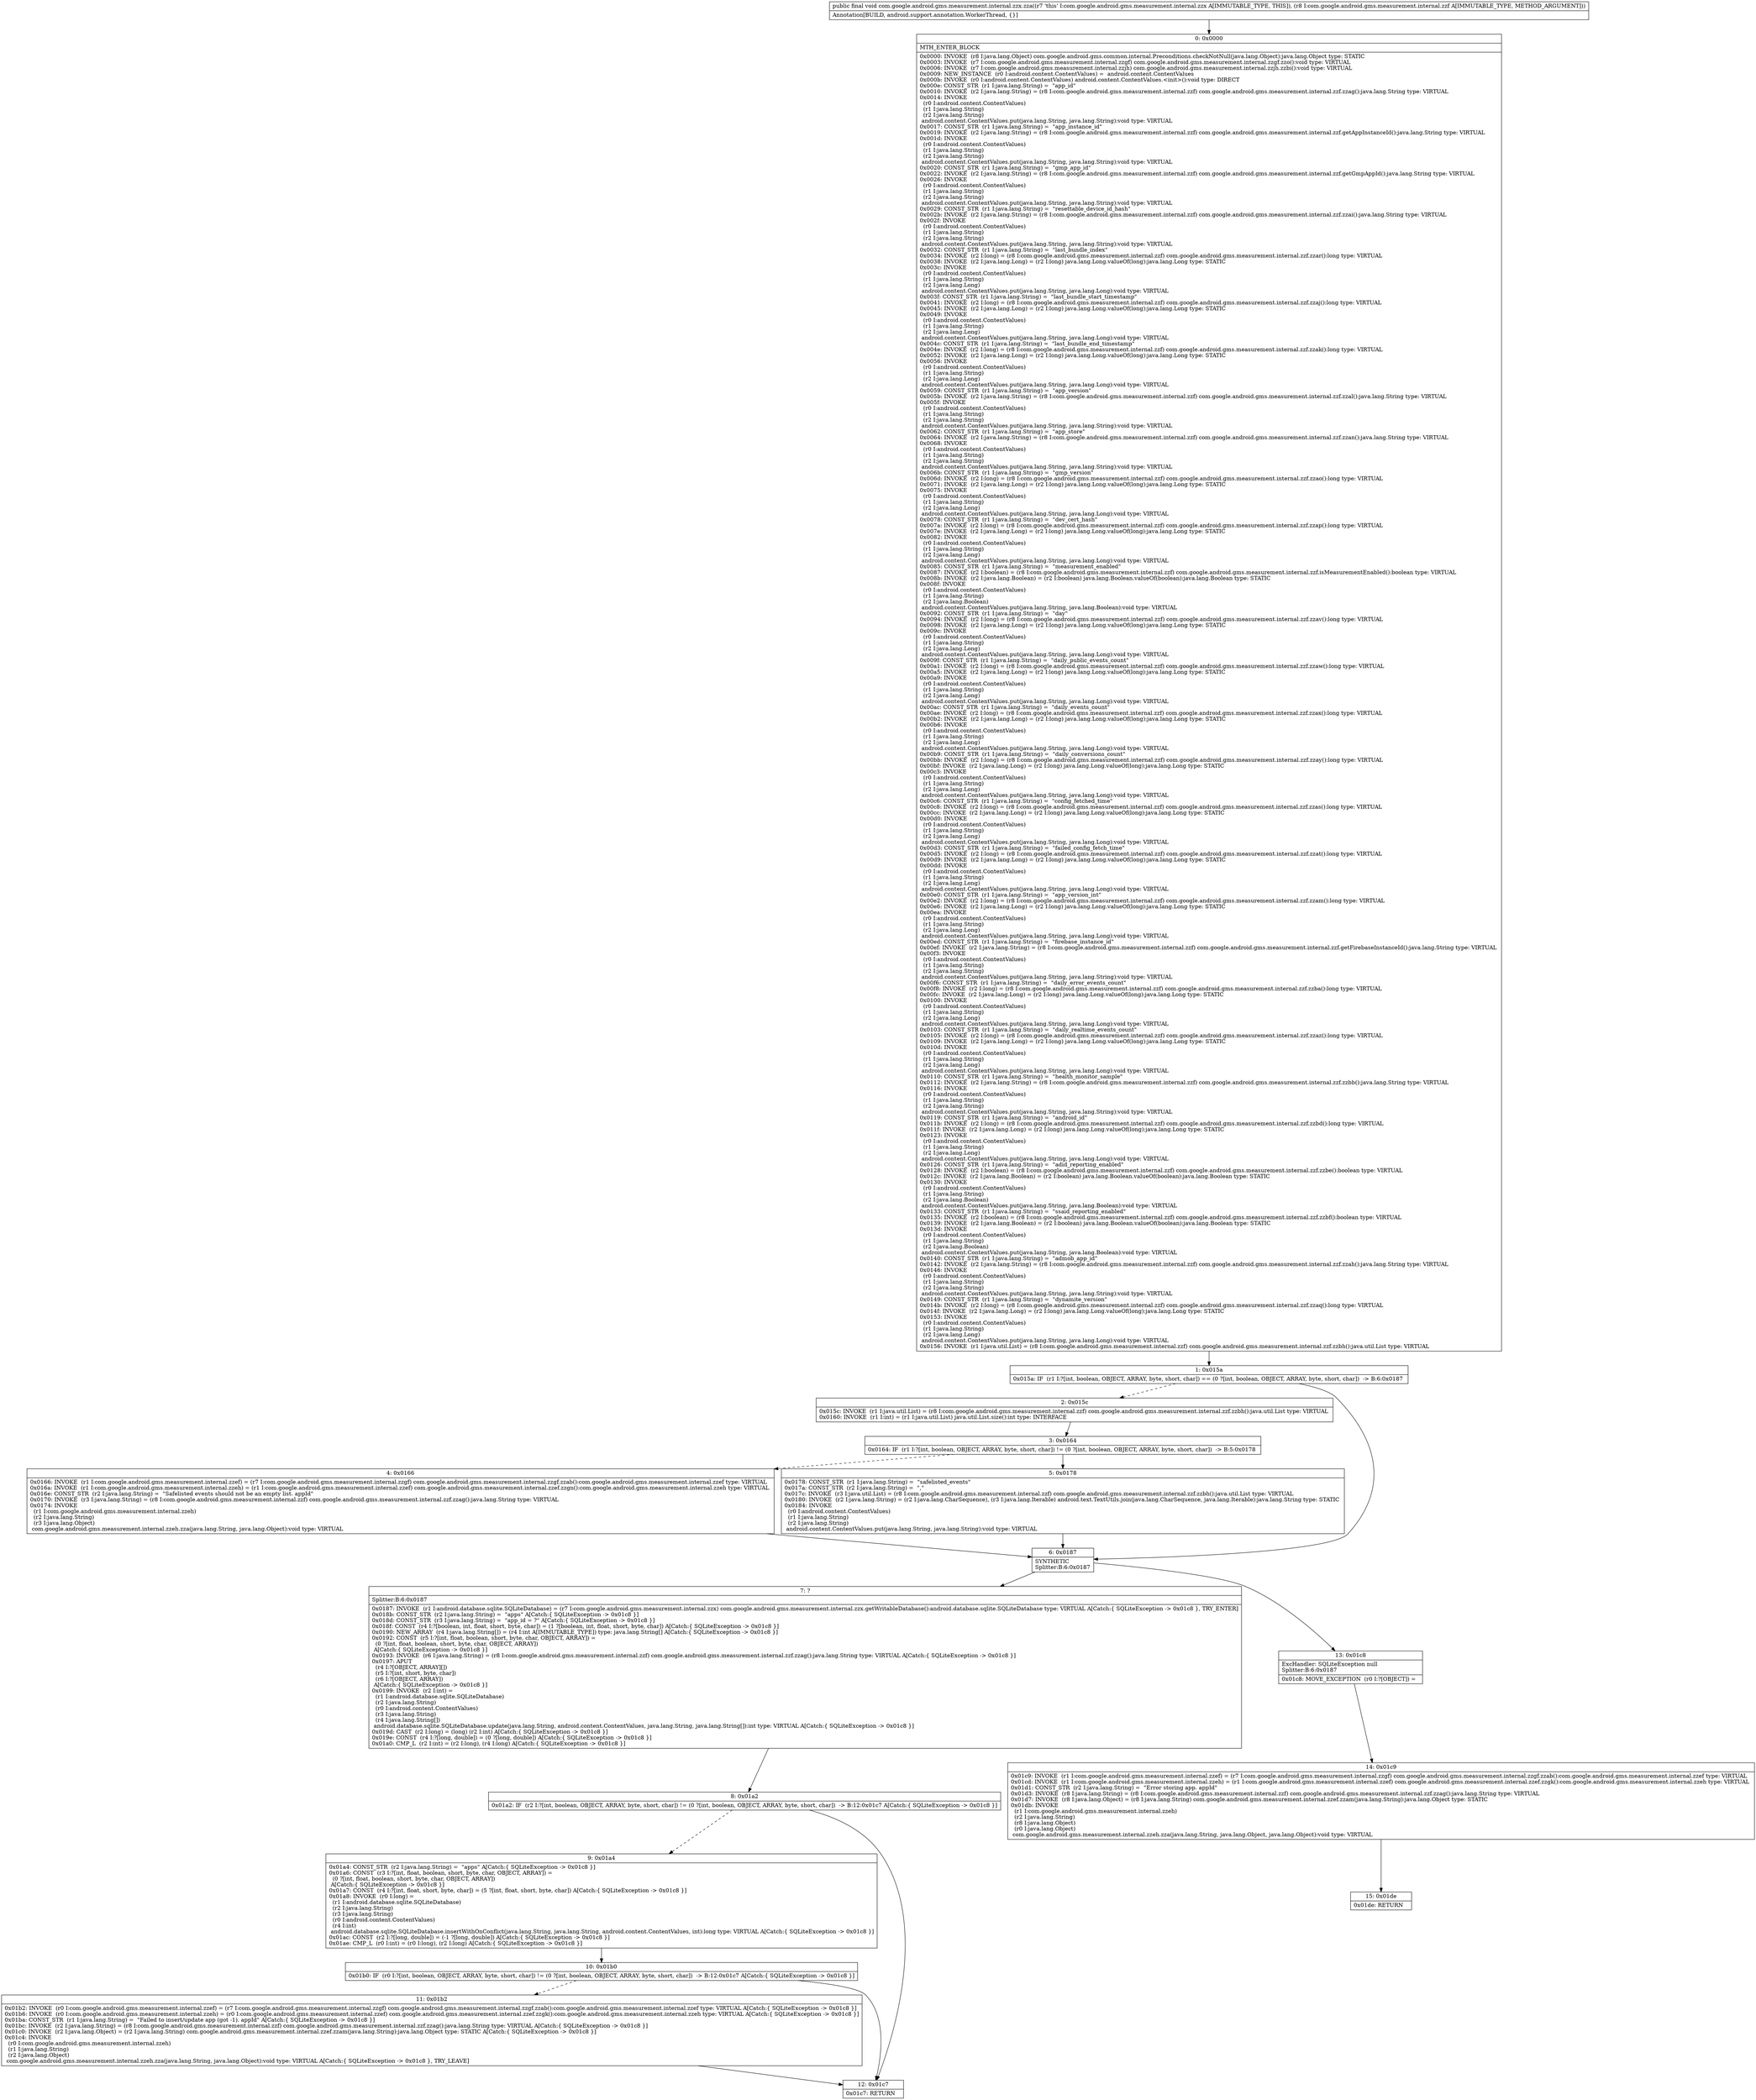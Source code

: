 digraph "CFG forcom.google.android.gms.measurement.internal.zzx.zza(Lcom\/google\/android\/gms\/measurement\/internal\/zzf;)V" {
Node_0 [shape=record,label="{0\:\ 0x0000|MTH_ENTER_BLOCK\l|0x0000: INVOKE  (r8 I:java.lang.Object) com.google.android.gms.common.internal.Preconditions.checkNotNull(java.lang.Object):java.lang.Object type: STATIC \l0x0003: INVOKE  (r7 I:com.google.android.gms.measurement.internal.zzgf) com.google.android.gms.measurement.internal.zzgf.zzo():void type: VIRTUAL \l0x0006: INVOKE  (r7 I:com.google.android.gms.measurement.internal.zzjh) com.google.android.gms.measurement.internal.zzjh.zzbi():void type: VIRTUAL \l0x0009: NEW_INSTANCE  (r0 I:android.content.ContentValues) =  android.content.ContentValues \l0x000b: INVOKE  (r0 I:android.content.ContentValues) android.content.ContentValues.\<init\>():void type: DIRECT \l0x000e: CONST_STR  (r1 I:java.lang.String) =  \"app_id\" \l0x0010: INVOKE  (r2 I:java.lang.String) = (r8 I:com.google.android.gms.measurement.internal.zzf) com.google.android.gms.measurement.internal.zzf.zzag():java.lang.String type: VIRTUAL \l0x0014: INVOKE  \l  (r0 I:android.content.ContentValues)\l  (r1 I:java.lang.String)\l  (r2 I:java.lang.String)\l android.content.ContentValues.put(java.lang.String, java.lang.String):void type: VIRTUAL \l0x0017: CONST_STR  (r1 I:java.lang.String) =  \"app_instance_id\" \l0x0019: INVOKE  (r2 I:java.lang.String) = (r8 I:com.google.android.gms.measurement.internal.zzf) com.google.android.gms.measurement.internal.zzf.getAppInstanceId():java.lang.String type: VIRTUAL \l0x001d: INVOKE  \l  (r0 I:android.content.ContentValues)\l  (r1 I:java.lang.String)\l  (r2 I:java.lang.String)\l android.content.ContentValues.put(java.lang.String, java.lang.String):void type: VIRTUAL \l0x0020: CONST_STR  (r1 I:java.lang.String) =  \"gmp_app_id\" \l0x0022: INVOKE  (r2 I:java.lang.String) = (r8 I:com.google.android.gms.measurement.internal.zzf) com.google.android.gms.measurement.internal.zzf.getGmpAppId():java.lang.String type: VIRTUAL \l0x0026: INVOKE  \l  (r0 I:android.content.ContentValues)\l  (r1 I:java.lang.String)\l  (r2 I:java.lang.String)\l android.content.ContentValues.put(java.lang.String, java.lang.String):void type: VIRTUAL \l0x0029: CONST_STR  (r1 I:java.lang.String) =  \"resettable_device_id_hash\" \l0x002b: INVOKE  (r2 I:java.lang.String) = (r8 I:com.google.android.gms.measurement.internal.zzf) com.google.android.gms.measurement.internal.zzf.zzai():java.lang.String type: VIRTUAL \l0x002f: INVOKE  \l  (r0 I:android.content.ContentValues)\l  (r1 I:java.lang.String)\l  (r2 I:java.lang.String)\l android.content.ContentValues.put(java.lang.String, java.lang.String):void type: VIRTUAL \l0x0032: CONST_STR  (r1 I:java.lang.String) =  \"last_bundle_index\" \l0x0034: INVOKE  (r2 I:long) = (r8 I:com.google.android.gms.measurement.internal.zzf) com.google.android.gms.measurement.internal.zzf.zzar():long type: VIRTUAL \l0x0038: INVOKE  (r2 I:java.lang.Long) = (r2 I:long) java.lang.Long.valueOf(long):java.lang.Long type: STATIC \l0x003c: INVOKE  \l  (r0 I:android.content.ContentValues)\l  (r1 I:java.lang.String)\l  (r2 I:java.lang.Long)\l android.content.ContentValues.put(java.lang.String, java.lang.Long):void type: VIRTUAL \l0x003f: CONST_STR  (r1 I:java.lang.String) =  \"last_bundle_start_timestamp\" \l0x0041: INVOKE  (r2 I:long) = (r8 I:com.google.android.gms.measurement.internal.zzf) com.google.android.gms.measurement.internal.zzf.zzaj():long type: VIRTUAL \l0x0045: INVOKE  (r2 I:java.lang.Long) = (r2 I:long) java.lang.Long.valueOf(long):java.lang.Long type: STATIC \l0x0049: INVOKE  \l  (r0 I:android.content.ContentValues)\l  (r1 I:java.lang.String)\l  (r2 I:java.lang.Long)\l android.content.ContentValues.put(java.lang.String, java.lang.Long):void type: VIRTUAL \l0x004c: CONST_STR  (r1 I:java.lang.String) =  \"last_bundle_end_timestamp\" \l0x004e: INVOKE  (r2 I:long) = (r8 I:com.google.android.gms.measurement.internal.zzf) com.google.android.gms.measurement.internal.zzf.zzak():long type: VIRTUAL \l0x0052: INVOKE  (r2 I:java.lang.Long) = (r2 I:long) java.lang.Long.valueOf(long):java.lang.Long type: STATIC \l0x0056: INVOKE  \l  (r0 I:android.content.ContentValues)\l  (r1 I:java.lang.String)\l  (r2 I:java.lang.Long)\l android.content.ContentValues.put(java.lang.String, java.lang.Long):void type: VIRTUAL \l0x0059: CONST_STR  (r1 I:java.lang.String) =  \"app_version\" \l0x005b: INVOKE  (r2 I:java.lang.String) = (r8 I:com.google.android.gms.measurement.internal.zzf) com.google.android.gms.measurement.internal.zzf.zzal():java.lang.String type: VIRTUAL \l0x005f: INVOKE  \l  (r0 I:android.content.ContentValues)\l  (r1 I:java.lang.String)\l  (r2 I:java.lang.String)\l android.content.ContentValues.put(java.lang.String, java.lang.String):void type: VIRTUAL \l0x0062: CONST_STR  (r1 I:java.lang.String) =  \"app_store\" \l0x0064: INVOKE  (r2 I:java.lang.String) = (r8 I:com.google.android.gms.measurement.internal.zzf) com.google.android.gms.measurement.internal.zzf.zzan():java.lang.String type: VIRTUAL \l0x0068: INVOKE  \l  (r0 I:android.content.ContentValues)\l  (r1 I:java.lang.String)\l  (r2 I:java.lang.String)\l android.content.ContentValues.put(java.lang.String, java.lang.String):void type: VIRTUAL \l0x006b: CONST_STR  (r1 I:java.lang.String) =  \"gmp_version\" \l0x006d: INVOKE  (r2 I:long) = (r8 I:com.google.android.gms.measurement.internal.zzf) com.google.android.gms.measurement.internal.zzf.zzao():long type: VIRTUAL \l0x0071: INVOKE  (r2 I:java.lang.Long) = (r2 I:long) java.lang.Long.valueOf(long):java.lang.Long type: STATIC \l0x0075: INVOKE  \l  (r0 I:android.content.ContentValues)\l  (r1 I:java.lang.String)\l  (r2 I:java.lang.Long)\l android.content.ContentValues.put(java.lang.String, java.lang.Long):void type: VIRTUAL \l0x0078: CONST_STR  (r1 I:java.lang.String) =  \"dev_cert_hash\" \l0x007a: INVOKE  (r2 I:long) = (r8 I:com.google.android.gms.measurement.internal.zzf) com.google.android.gms.measurement.internal.zzf.zzap():long type: VIRTUAL \l0x007e: INVOKE  (r2 I:java.lang.Long) = (r2 I:long) java.lang.Long.valueOf(long):java.lang.Long type: STATIC \l0x0082: INVOKE  \l  (r0 I:android.content.ContentValues)\l  (r1 I:java.lang.String)\l  (r2 I:java.lang.Long)\l android.content.ContentValues.put(java.lang.String, java.lang.Long):void type: VIRTUAL \l0x0085: CONST_STR  (r1 I:java.lang.String) =  \"measurement_enabled\" \l0x0087: INVOKE  (r2 I:boolean) = (r8 I:com.google.android.gms.measurement.internal.zzf) com.google.android.gms.measurement.internal.zzf.isMeasurementEnabled():boolean type: VIRTUAL \l0x008b: INVOKE  (r2 I:java.lang.Boolean) = (r2 I:boolean) java.lang.Boolean.valueOf(boolean):java.lang.Boolean type: STATIC \l0x008f: INVOKE  \l  (r0 I:android.content.ContentValues)\l  (r1 I:java.lang.String)\l  (r2 I:java.lang.Boolean)\l android.content.ContentValues.put(java.lang.String, java.lang.Boolean):void type: VIRTUAL \l0x0092: CONST_STR  (r1 I:java.lang.String) =  \"day\" \l0x0094: INVOKE  (r2 I:long) = (r8 I:com.google.android.gms.measurement.internal.zzf) com.google.android.gms.measurement.internal.zzf.zzav():long type: VIRTUAL \l0x0098: INVOKE  (r2 I:java.lang.Long) = (r2 I:long) java.lang.Long.valueOf(long):java.lang.Long type: STATIC \l0x009c: INVOKE  \l  (r0 I:android.content.ContentValues)\l  (r1 I:java.lang.String)\l  (r2 I:java.lang.Long)\l android.content.ContentValues.put(java.lang.String, java.lang.Long):void type: VIRTUAL \l0x009f: CONST_STR  (r1 I:java.lang.String) =  \"daily_public_events_count\" \l0x00a1: INVOKE  (r2 I:long) = (r8 I:com.google.android.gms.measurement.internal.zzf) com.google.android.gms.measurement.internal.zzf.zzaw():long type: VIRTUAL \l0x00a5: INVOKE  (r2 I:java.lang.Long) = (r2 I:long) java.lang.Long.valueOf(long):java.lang.Long type: STATIC \l0x00a9: INVOKE  \l  (r0 I:android.content.ContentValues)\l  (r1 I:java.lang.String)\l  (r2 I:java.lang.Long)\l android.content.ContentValues.put(java.lang.String, java.lang.Long):void type: VIRTUAL \l0x00ac: CONST_STR  (r1 I:java.lang.String) =  \"daily_events_count\" \l0x00ae: INVOKE  (r2 I:long) = (r8 I:com.google.android.gms.measurement.internal.zzf) com.google.android.gms.measurement.internal.zzf.zzax():long type: VIRTUAL \l0x00b2: INVOKE  (r2 I:java.lang.Long) = (r2 I:long) java.lang.Long.valueOf(long):java.lang.Long type: STATIC \l0x00b6: INVOKE  \l  (r0 I:android.content.ContentValues)\l  (r1 I:java.lang.String)\l  (r2 I:java.lang.Long)\l android.content.ContentValues.put(java.lang.String, java.lang.Long):void type: VIRTUAL \l0x00b9: CONST_STR  (r1 I:java.lang.String) =  \"daily_conversions_count\" \l0x00bb: INVOKE  (r2 I:long) = (r8 I:com.google.android.gms.measurement.internal.zzf) com.google.android.gms.measurement.internal.zzf.zzay():long type: VIRTUAL \l0x00bf: INVOKE  (r2 I:java.lang.Long) = (r2 I:long) java.lang.Long.valueOf(long):java.lang.Long type: STATIC \l0x00c3: INVOKE  \l  (r0 I:android.content.ContentValues)\l  (r1 I:java.lang.String)\l  (r2 I:java.lang.Long)\l android.content.ContentValues.put(java.lang.String, java.lang.Long):void type: VIRTUAL \l0x00c6: CONST_STR  (r1 I:java.lang.String) =  \"config_fetched_time\" \l0x00c8: INVOKE  (r2 I:long) = (r8 I:com.google.android.gms.measurement.internal.zzf) com.google.android.gms.measurement.internal.zzf.zzas():long type: VIRTUAL \l0x00cc: INVOKE  (r2 I:java.lang.Long) = (r2 I:long) java.lang.Long.valueOf(long):java.lang.Long type: STATIC \l0x00d0: INVOKE  \l  (r0 I:android.content.ContentValues)\l  (r1 I:java.lang.String)\l  (r2 I:java.lang.Long)\l android.content.ContentValues.put(java.lang.String, java.lang.Long):void type: VIRTUAL \l0x00d3: CONST_STR  (r1 I:java.lang.String) =  \"failed_config_fetch_time\" \l0x00d5: INVOKE  (r2 I:long) = (r8 I:com.google.android.gms.measurement.internal.zzf) com.google.android.gms.measurement.internal.zzf.zzat():long type: VIRTUAL \l0x00d9: INVOKE  (r2 I:java.lang.Long) = (r2 I:long) java.lang.Long.valueOf(long):java.lang.Long type: STATIC \l0x00dd: INVOKE  \l  (r0 I:android.content.ContentValues)\l  (r1 I:java.lang.String)\l  (r2 I:java.lang.Long)\l android.content.ContentValues.put(java.lang.String, java.lang.Long):void type: VIRTUAL \l0x00e0: CONST_STR  (r1 I:java.lang.String) =  \"app_version_int\" \l0x00e2: INVOKE  (r2 I:long) = (r8 I:com.google.android.gms.measurement.internal.zzf) com.google.android.gms.measurement.internal.zzf.zzam():long type: VIRTUAL \l0x00e6: INVOKE  (r2 I:java.lang.Long) = (r2 I:long) java.lang.Long.valueOf(long):java.lang.Long type: STATIC \l0x00ea: INVOKE  \l  (r0 I:android.content.ContentValues)\l  (r1 I:java.lang.String)\l  (r2 I:java.lang.Long)\l android.content.ContentValues.put(java.lang.String, java.lang.Long):void type: VIRTUAL \l0x00ed: CONST_STR  (r1 I:java.lang.String) =  \"firebase_instance_id\" \l0x00ef: INVOKE  (r2 I:java.lang.String) = (r8 I:com.google.android.gms.measurement.internal.zzf) com.google.android.gms.measurement.internal.zzf.getFirebaseInstanceId():java.lang.String type: VIRTUAL \l0x00f3: INVOKE  \l  (r0 I:android.content.ContentValues)\l  (r1 I:java.lang.String)\l  (r2 I:java.lang.String)\l android.content.ContentValues.put(java.lang.String, java.lang.String):void type: VIRTUAL \l0x00f6: CONST_STR  (r1 I:java.lang.String) =  \"daily_error_events_count\" \l0x00f8: INVOKE  (r2 I:long) = (r8 I:com.google.android.gms.measurement.internal.zzf) com.google.android.gms.measurement.internal.zzf.zzba():long type: VIRTUAL \l0x00fc: INVOKE  (r2 I:java.lang.Long) = (r2 I:long) java.lang.Long.valueOf(long):java.lang.Long type: STATIC \l0x0100: INVOKE  \l  (r0 I:android.content.ContentValues)\l  (r1 I:java.lang.String)\l  (r2 I:java.lang.Long)\l android.content.ContentValues.put(java.lang.String, java.lang.Long):void type: VIRTUAL \l0x0103: CONST_STR  (r1 I:java.lang.String) =  \"daily_realtime_events_count\" \l0x0105: INVOKE  (r2 I:long) = (r8 I:com.google.android.gms.measurement.internal.zzf) com.google.android.gms.measurement.internal.zzf.zzaz():long type: VIRTUAL \l0x0109: INVOKE  (r2 I:java.lang.Long) = (r2 I:long) java.lang.Long.valueOf(long):java.lang.Long type: STATIC \l0x010d: INVOKE  \l  (r0 I:android.content.ContentValues)\l  (r1 I:java.lang.String)\l  (r2 I:java.lang.Long)\l android.content.ContentValues.put(java.lang.String, java.lang.Long):void type: VIRTUAL \l0x0110: CONST_STR  (r1 I:java.lang.String) =  \"health_monitor_sample\" \l0x0112: INVOKE  (r2 I:java.lang.String) = (r8 I:com.google.android.gms.measurement.internal.zzf) com.google.android.gms.measurement.internal.zzf.zzbb():java.lang.String type: VIRTUAL \l0x0116: INVOKE  \l  (r0 I:android.content.ContentValues)\l  (r1 I:java.lang.String)\l  (r2 I:java.lang.String)\l android.content.ContentValues.put(java.lang.String, java.lang.String):void type: VIRTUAL \l0x0119: CONST_STR  (r1 I:java.lang.String) =  \"android_id\" \l0x011b: INVOKE  (r2 I:long) = (r8 I:com.google.android.gms.measurement.internal.zzf) com.google.android.gms.measurement.internal.zzf.zzbd():long type: VIRTUAL \l0x011f: INVOKE  (r2 I:java.lang.Long) = (r2 I:long) java.lang.Long.valueOf(long):java.lang.Long type: STATIC \l0x0123: INVOKE  \l  (r0 I:android.content.ContentValues)\l  (r1 I:java.lang.String)\l  (r2 I:java.lang.Long)\l android.content.ContentValues.put(java.lang.String, java.lang.Long):void type: VIRTUAL \l0x0126: CONST_STR  (r1 I:java.lang.String) =  \"adid_reporting_enabled\" \l0x0128: INVOKE  (r2 I:boolean) = (r8 I:com.google.android.gms.measurement.internal.zzf) com.google.android.gms.measurement.internal.zzf.zzbe():boolean type: VIRTUAL \l0x012c: INVOKE  (r2 I:java.lang.Boolean) = (r2 I:boolean) java.lang.Boolean.valueOf(boolean):java.lang.Boolean type: STATIC \l0x0130: INVOKE  \l  (r0 I:android.content.ContentValues)\l  (r1 I:java.lang.String)\l  (r2 I:java.lang.Boolean)\l android.content.ContentValues.put(java.lang.String, java.lang.Boolean):void type: VIRTUAL \l0x0133: CONST_STR  (r1 I:java.lang.String) =  \"ssaid_reporting_enabled\" \l0x0135: INVOKE  (r2 I:boolean) = (r8 I:com.google.android.gms.measurement.internal.zzf) com.google.android.gms.measurement.internal.zzf.zzbf():boolean type: VIRTUAL \l0x0139: INVOKE  (r2 I:java.lang.Boolean) = (r2 I:boolean) java.lang.Boolean.valueOf(boolean):java.lang.Boolean type: STATIC \l0x013d: INVOKE  \l  (r0 I:android.content.ContentValues)\l  (r1 I:java.lang.String)\l  (r2 I:java.lang.Boolean)\l android.content.ContentValues.put(java.lang.String, java.lang.Boolean):void type: VIRTUAL \l0x0140: CONST_STR  (r1 I:java.lang.String) =  \"admob_app_id\" \l0x0142: INVOKE  (r2 I:java.lang.String) = (r8 I:com.google.android.gms.measurement.internal.zzf) com.google.android.gms.measurement.internal.zzf.zzah():java.lang.String type: VIRTUAL \l0x0146: INVOKE  \l  (r0 I:android.content.ContentValues)\l  (r1 I:java.lang.String)\l  (r2 I:java.lang.String)\l android.content.ContentValues.put(java.lang.String, java.lang.String):void type: VIRTUAL \l0x0149: CONST_STR  (r1 I:java.lang.String) =  \"dynamite_version\" \l0x014b: INVOKE  (r2 I:long) = (r8 I:com.google.android.gms.measurement.internal.zzf) com.google.android.gms.measurement.internal.zzf.zzaq():long type: VIRTUAL \l0x014f: INVOKE  (r2 I:java.lang.Long) = (r2 I:long) java.lang.Long.valueOf(long):java.lang.Long type: STATIC \l0x0153: INVOKE  \l  (r0 I:android.content.ContentValues)\l  (r1 I:java.lang.String)\l  (r2 I:java.lang.Long)\l android.content.ContentValues.put(java.lang.String, java.lang.Long):void type: VIRTUAL \l0x0156: INVOKE  (r1 I:java.util.List) = (r8 I:com.google.android.gms.measurement.internal.zzf) com.google.android.gms.measurement.internal.zzf.zzbh():java.util.List type: VIRTUAL \l}"];
Node_1 [shape=record,label="{1\:\ 0x015a|0x015a: IF  (r1 I:?[int, boolean, OBJECT, ARRAY, byte, short, char]) == (0 ?[int, boolean, OBJECT, ARRAY, byte, short, char])  \-\> B:6:0x0187 \l}"];
Node_2 [shape=record,label="{2\:\ 0x015c|0x015c: INVOKE  (r1 I:java.util.List) = (r8 I:com.google.android.gms.measurement.internal.zzf) com.google.android.gms.measurement.internal.zzf.zzbh():java.util.List type: VIRTUAL \l0x0160: INVOKE  (r1 I:int) = (r1 I:java.util.List) java.util.List.size():int type: INTERFACE \l}"];
Node_3 [shape=record,label="{3\:\ 0x0164|0x0164: IF  (r1 I:?[int, boolean, OBJECT, ARRAY, byte, short, char]) != (0 ?[int, boolean, OBJECT, ARRAY, byte, short, char])  \-\> B:5:0x0178 \l}"];
Node_4 [shape=record,label="{4\:\ 0x0166|0x0166: INVOKE  (r1 I:com.google.android.gms.measurement.internal.zzef) = (r7 I:com.google.android.gms.measurement.internal.zzgf) com.google.android.gms.measurement.internal.zzgf.zzab():com.google.android.gms.measurement.internal.zzef type: VIRTUAL \l0x016a: INVOKE  (r1 I:com.google.android.gms.measurement.internal.zzeh) = (r1 I:com.google.android.gms.measurement.internal.zzef) com.google.android.gms.measurement.internal.zzef.zzgn():com.google.android.gms.measurement.internal.zzeh type: VIRTUAL \l0x016e: CONST_STR  (r2 I:java.lang.String) =  \"Safelisted events should not be an empty list. appId\" \l0x0170: INVOKE  (r3 I:java.lang.String) = (r8 I:com.google.android.gms.measurement.internal.zzf) com.google.android.gms.measurement.internal.zzf.zzag():java.lang.String type: VIRTUAL \l0x0174: INVOKE  \l  (r1 I:com.google.android.gms.measurement.internal.zzeh)\l  (r2 I:java.lang.String)\l  (r3 I:java.lang.Object)\l com.google.android.gms.measurement.internal.zzeh.zza(java.lang.String, java.lang.Object):void type: VIRTUAL \l}"];
Node_5 [shape=record,label="{5\:\ 0x0178|0x0178: CONST_STR  (r1 I:java.lang.String) =  \"safelisted_events\" \l0x017a: CONST_STR  (r2 I:java.lang.String) =  \",\" \l0x017c: INVOKE  (r3 I:java.util.List) = (r8 I:com.google.android.gms.measurement.internal.zzf) com.google.android.gms.measurement.internal.zzf.zzbh():java.util.List type: VIRTUAL \l0x0180: INVOKE  (r2 I:java.lang.String) = (r2 I:java.lang.CharSequence), (r3 I:java.lang.Iterable) android.text.TextUtils.join(java.lang.CharSequence, java.lang.Iterable):java.lang.String type: STATIC \l0x0184: INVOKE  \l  (r0 I:android.content.ContentValues)\l  (r1 I:java.lang.String)\l  (r2 I:java.lang.String)\l android.content.ContentValues.put(java.lang.String, java.lang.String):void type: VIRTUAL \l}"];
Node_6 [shape=record,label="{6\:\ 0x0187|SYNTHETIC\lSplitter:B:6:0x0187\l}"];
Node_7 [shape=record,label="{7\:\ ?|Splitter:B:6:0x0187\l|0x0187: INVOKE  (r1 I:android.database.sqlite.SQLiteDatabase) = (r7 I:com.google.android.gms.measurement.internal.zzx) com.google.android.gms.measurement.internal.zzx.getWritableDatabase():android.database.sqlite.SQLiteDatabase type: VIRTUAL A[Catch:\{ SQLiteException \-\> 0x01c8 \}, TRY_ENTER]\l0x018b: CONST_STR  (r2 I:java.lang.String) =  \"apps\" A[Catch:\{ SQLiteException \-\> 0x01c8 \}]\l0x018d: CONST_STR  (r3 I:java.lang.String) =  \"app_id = ?\" A[Catch:\{ SQLiteException \-\> 0x01c8 \}]\l0x018f: CONST  (r4 I:?[boolean, int, float, short, byte, char]) = (1 ?[boolean, int, float, short, byte, char]) A[Catch:\{ SQLiteException \-\> 0x01c8 \}]\l0x0190: NEW_ARRAY  (r4 I:java.lang.String[]) = (r4 I:int A[IMMUTABLE_TYPE]) type: java.lang.String[] A[Catch:\{ SQLiteException \-\> 0x01c8 \}]\l0x0192: CONST  (r5 I:?[int, float, boolean, short, byte, char, OBJECT, ARRAY]) = \l  (0 ?[int, float, boolean, short, byte, char, OBJECT, ARRAY])\l A[Catch:\{ SQLiteException \-\> 0x01c8 \}]\l0x0193: INVOKE  (r6 I:java.lang.String) = (r8 I:com.google.android.gms.measurement.internal.zzf) com.google.android.gms.measurement.internal.zzf.zzag():java.lang.String type: VIRTUAL A[Catch:\{ SQLiteException \-\> 0x01c8 \}]\l0x0197: APUT  \l  (r4 I:?[OBJECT, ARRAY][])\l  (r5 I:?[int, short, byte, char])\l  (r6 I:?[OBJECT, ARRAY])\l A[Catch:\{ SQLiteException \-\> 0x01c8 \}]\l0x0199: INVOKE  (r2 I:int) = \l  (r1 I:android.database.sqlite.SQLiteDatabase)\l  (r2 I:java.lang.String)\l  (r0 I:android.content.ContentValues)\l  (r3 I:java.lang.String)\l  (r4 I:java.lang.String[])\l android.database.sqlite.SQLiteDatabase.update(java.lang.String, android.content.ContentValues, java.lang.String, java.lang.String[]):int type: VIRTUAL A[Catch:\{ SQLiteException \-\> 0x01c8 \}]\l0x019d: CAST  (r2 I:long) = (long) (r2 I:int) A[Catch:\{ SQLiteException \-\> 0x01c8 \}]\l0x019e: CONST  (r4 I:?[long, double]) = (0 ?[long, double]) A[Catch:\{ SQLiteException \-\> 0x01c8 \}]\l0x01a0: CMP_L  (r2 I:int) = (r2 I:long), (r4 I:long) A[Catch:\{ SQLiteException \-\> 0x01c8 \}]\l}"];
Node_8 [shape=record,label="{8\:\ 0x01a2|0x01a2: IF  (r2 I:?[int, boolean, OBJECT, ARRAY, byte, short, char]) != (0 ?[int, boolean, OBJECT, ARRAY, byte, short, char])  \-\> B:12:0x01c7 A[Catch:\{ SQLiteException \-\> 0x01c8 \}]\l}"];
Node_9 [shape=record,label="{9\:\ 0x01a4|0x01a4: CONST_STR  (r2 I:java.lang.String) =  \"apps\" A[Catch:\{ SQLiteException \-\> 0x01c8 \}]\l0x01a6: CONST  (r3 I:?[int, float, boolean, short, byte, char, OBJECT, ARRAY]) = \l  (0 ?[int, float, boolean, short, byte, char, OBJECT, ARRAY])\l A[Catch:\{ SQLiteException \-\> 0x01c8 \}]\l0x01a7: CONST  (r4 I:?[int, float, short, byte, char]) = (5 ?[int, float, short, byte, char]) A[Catch:\{ SQLiteException \-\> 0x01c8 \}]\l0x01a8: INVOKE  (r0 I:long) = \l  (r1 I:android.database.sqlite.SQLiteDatabase)\l  (r2 I:java.lang.String)\l  (r3 I:java.lang.String)\l  (r0 I:android.content.ContentValues)\l  (r4 I:int)\l android.database.sqlite.SQLiteDatabase.insertWithOnConflict(java.lang.String, java.lang.String, android.content.ContentValues, int):long type: VIRTUAL A[Catch:\{ SQLiteException \-\> 0x01c8 \}]\l0x01ac: CONST  (r2 I:?[long, double]) = (\-1 ?[long, double]) A[Catch:\{ SQLiteException \-\> 0x01c8 \}]\l0x01ae: CMP_L  (r0 I:int) = (r0 I:long), (r2 I:long) A[Catch:\{ SQLiteException \-\> 0x01c8 \}]\l}"];
Node_10 [shape=record,label="{10\:\ 0x01b0|0x01b0: IF  (r0 I:?[int, boolean, OBJECT, ARRAY, byte, short, char]) != (0 ?[int, boolean, OBJECT, ARRAY, byte, short, char])  \-\> B:12:0x01c7 A[Catch:\{ SQLiteException \-\> 0x01c8 \}]\l}"];
Node_11 [shape=record,label="{11\:\ 0x01b2|0x01b2: INVOKE  (r0 I:com.google.android.gms.measurement.internal.zzef) = (r7 I:com.google.android.gms.measurement.internal.zzgf) com.google.android.gms.measurement.internal.zzgf.zzab():com.google.android.gms.measurement.internal.zzef type: VIRTUAL A[Catch:\{ SQLiteException \-\> 0x01c8 \}]\l0x01b6: INVOKE  (r0 I:com.google.android.gms.measurement.internal.zzeh) = (r0 I:com.google.android.gms.measurement.internal.zzef) com.google.android.gms.measurement.internal.zzef.zzgk():com.google.android.gms.measurement.internal.zzeh type: VIRTUAL A[Catch:\{ SQLiteException \-\> 0x01c8 \}]\l0x01ba: CONST_STR  (r1 I:java.lang.String) =  \"Failed to insert\/update app (got \-1). appId\" A[Catch:\{ SQLiteException \-\> 0x01c8 \}]\l0x01bc: INVOKE  (r2 I:java.lang.String) = (r8 I:com.google.android.gms.measurement.internal.zzf) com.google.android.gms.measurement.internal.zzf.zzag():java.lang.String type: VIRTUAL A[Catch:\{ SQLiteException \-\> 0x01c8 \}]\l0x01c0: INVOKE  (r2 I:java.lang.Object) = (r2 I:java.lang.String) com.google.android.gms.measurement.internal.zzef.zzam(java.lang.String):java.lang.Object type: STATIC A[Catch:\{ SQLiteException \-\> 0x01c8 \}]\l0x01c4: INVOKE  \l  (r0 I:com.google.android.gms.measurement.internal.zzeh)\l  (r1 I:java.lang.String)\l  (r2 I:java.lang.Object)\l com.google.android.gms.measurement.internal.zzeh.zza(java.lang.String, java.lang.Object):void type: VIRTUAL A[Catch:\{ SQLiteException \-\> 0x01c8 \}, TRY_LEAVE]\l}"];
Node_12 [shape=record,label="{12\:\ 0x01c7|0x01c7: RETURN   \l}"];
Node_13 [shape=record,label="{13\:\ 0x01c8|ExcHandler: SQLiteException null\lSplitter:B:6:0x0187\l|0x01c8: MOVE_EXCEPTION  (r0 I:?[OBJECT]) =  \l}"];
Node_14 [shape=record,label="{14\:\ 0x01c9|0x01c9: INVOKE  (r1 I:com.google.android.gms.measurement.internal.zzef) = (r7 I:com.google.android.gms.measurement.internal.zzgf) com.google.android.gms.measurement.internal.zzgf.zzab():com.google.android.gms.measurement.internal.zzef type: VIRTUAL \l0x01cd: INVOKE  (r1 I:com.google.android.gms.measurement.internal.zzeh) = (r1 I:com.google.android.gms.measurement.internal.zzef) com.google.android.gms.measurement.internal.zzef.zzgk():com.google.android.gms.measurement.internal.zzeh type: VIRTUAL \l0x01d1: CONST_STR  (r2 I:java.lang.String) =  \"Error storing app. appId\" \l0x01d3: INVOKE  (r8 I:java.lang.String) = (r8 I:com.google.android.gms.measurement.internal.zzf) com.google.android.gms.measurement.internal.zzf.zzag():java.lang.String type: VIRTUAL \l0x01d7: INVOKE  (r8 I:java.lang.Object) = (r8 I:java.lang.String) com.google.android.gms.measurement.internal.zzef.zzam(java.lang.String):java.lang.Object type: STATIC \l0x01db: INVOKE  \l  (r1 I:com.google.android.gms.measurement.internal.zzeh)\l  (r2 I:java.lang.String)\l  (r8 I:java.lang.Object)\l  (r0 I:java.lang.Object)\l com.google.android.gms.measurement.internal.zzeh.zza(java.lang.String, java.lang.Object, java.lang.Object):void type: VIRTUAL \l}"];
Node_15 [shape=record,label="{15\:\ 0x01de|0x01de: RETURN   \l}"];
MethodNode[shape=record,label="{public final void com.google.android.gms.measurement.internal.zzx.zza((r7 'this' I:com.google.android.gms.measurement.internal.zzx A[IMMUTABLE_TYPE, THIS]), (r8 I:com.google.android.gms.measurement.internal.zzf A[IMMUTABLE_TYPE, METHOD_ARGUMENT]))  | Annotation[BUILD, android.support.annotation.WorkerThread, \{\}]\l}"];
MethodNode -> Node_0;
Node_0 -> Node_1;
Node_1 -> Node_2[style=dashed];
Node_1 -> Node_6;
Node_2 -> Node_3;
Node_3 -> Node_4[style=dashed];
Node_3 -> Node_5;
Node_4 -> Node_6;
Node_5 -> Node_6;
Node_6 -> Node_7;
Node_6 -> Node_13;
Node_7 -> Node_8;
Node_8 -> Node_9[style=dashed];
Node_8 -> Node_12;
Node_9 -> Node_10;
Node_10 -> Node_11[style=dashed];
Node_10 -> Node_12;
Node_11 -> Node_12;
Node_13 -> Node_14;
Node_14 -> Node_15;
}

